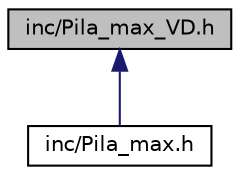 digraph "inc/Pila_max_VD.h"
{
 // LATEX_PDF_SIZE
  edge [fontname="Helvetica",fontsize="10",labelfontname="Helvetica",labelfontsize="10"];
  node [fontname="Helvetica",fontsize="10",shape=record];
  Node1 [label="inc/Pila_max_VD.h",height=0.2,width=0.4,color="black", fillcolor="grey75", style="filled", fontcolor="black",tooltip="Fichero cabecera del TDA Pila_max."];
  Node1 -> Node2 [dir="back",color="midnightblue",fontsize="10",style="solid"];
  Node2 [label="inc/Pila_max.h",height=0.2,width=0.4,color="black", fillcolor="white", style="filled",URL="$Pila__max_8h_source.html",tooltip=" "];
}
